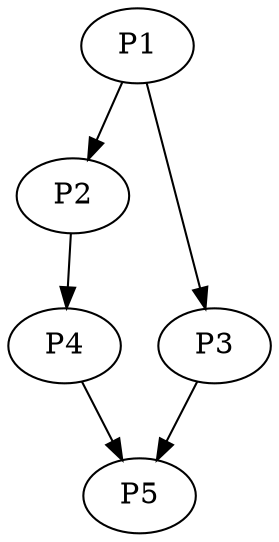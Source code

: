 digraph {
	1 [label=P1]
	1 -> 2
	1 -> 3
	2 [label=P2]
	2 -> 4
	3 [label=P3]
	3 -> 5
	4 [label=P4]
	4 -> 5
	5 [label=P5]
}
